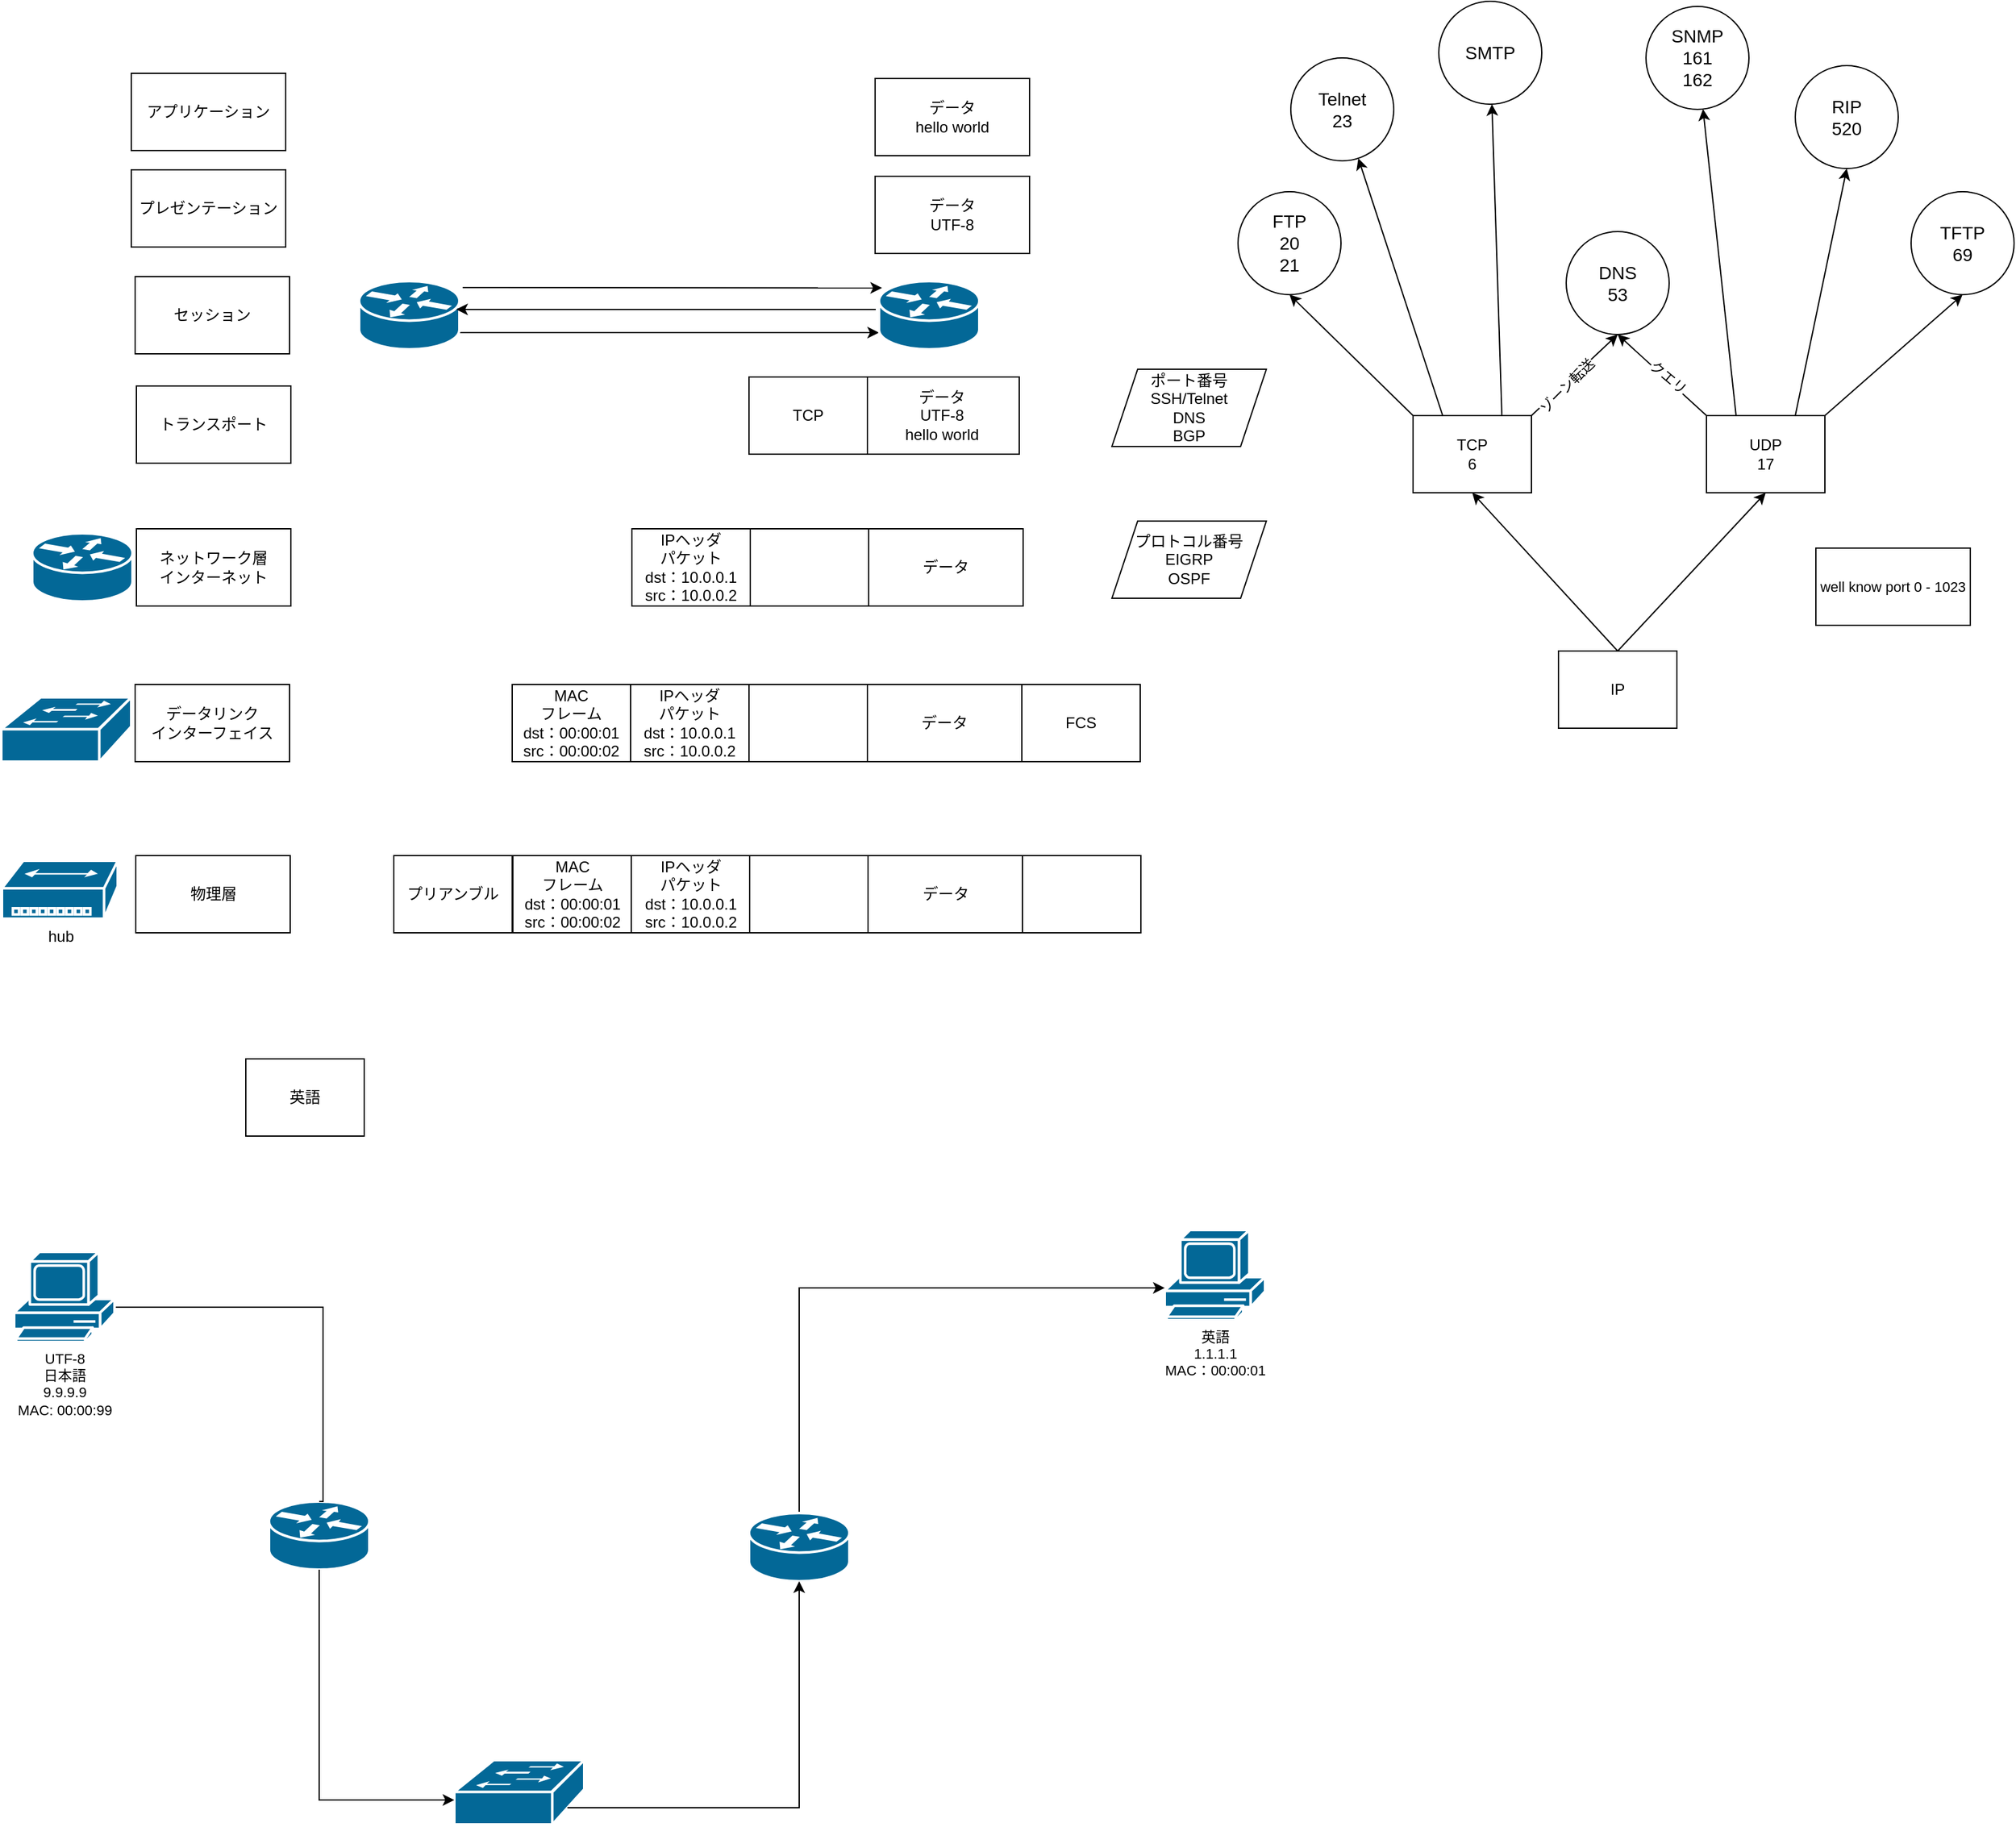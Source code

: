 <mxfile version="24.7.6">
  <diagram name="ページ1" id="XLSD_A1IlEpXkG6lMPJ8">
    <mxGraphModel dx="2607" dy="2511" grid="0" gridSize="10" guides="1" tooltips="1" connect="1" arrows="1" fold="1" page="1" pageScale="1" pageWidth="827" pageHeight="1169" math="0" shadow="0">
      <root>
        <mxCell id="0" />
        <mxCell id="1" parent="0" />
        <mxCell id="hLAmCvZ6dHxx3_NF8wXx-1" value="データ&lt;div&gt;hello world&lt;/div&gt;" style="whiteSpace=wrap;html=1;" parent="1" vertex="1">
          <mxGeometry x="696" y="54" width="120" height="60" as="geometry" />
        </mxCell>
        <mxCell id="hLAmCvZ6dHxx3_NF8wXx-2" value="データ&lt;div&gt;UTF-8&lt;br&gt;&lt;div&gt;hello world&lt;/div&gt;&lt;/div&gt;" style="whiteSpace=wrap;html=1;" parent="1" vertex="1">
          <mxGeometry x="688" y="286" width="120" height="60" as="geometry" />
        </mxCell>
        <mxCell id="hLAmCvZ6dHxx3_NF8wXx-3" value="TCP" style="whiteSpace=wrap;html=1;" parent="1" vertex="1">
          <mxGeometry x="598" y="286" width="92" height="60" as="geometry" />
        </mxCell>
        <mxCell id="hLAmCvZ6dHxx3_NF8wXx-4" value="" style="whiteSpace=wrap;html=1;" parent="1" vertex="1">
          <mxGeometry x="599" y="404" width="92" height="60" as="geometry" />
        </mxCell>
        <mxCell id="hLAmCvZ6dHxx3_NF8wXx-5" value="データ" style="whiteSpace=wrap;html=1;" parent="1" vertex="1">
          <mxGeometry x="691" y="404" width="120" height="60" as="geometry" />
        </mxCell>
        <mxCell id="hLAmCvZ6dHxx3_NF8wXx-6" value="IPヘッダ&lt;br&gt;パケット&lt;div&gt;&lt;span style=&quot;background-color: initial;&quot;&gt;dst：10.0.0.1&lt;/span&gt;&lt;div&gt;src：10.0.0.2&lt;/div&gt;&lt;/div&gt;" style="whiteSpace=wrap;html=1;" parent="1" vertex="1">
          <mxGeometry x="507" y="404" width="92" height="60" as="geometry" />
        </mxCell>
        <mxCell id="hLAmCvZ6dHxx3_NF8wXx-7" value="データ" style="whiteSpace=wrap;html=1;" parent="1" vertex="1">
          <mxGeometry x="690" y="525" width="120" height="60" as="geometry" />
        </mxCell>
        <mxCell id="hLAmCvZ6dHxx3_NF8wXx-8" value="" style="whiteSpace=wrap;html=1;" parent="1" vertex="1">
          <mxGeometry x="598" y="525" width="92" height="60" as="geometry" />
        </mxCell>
        <mxCell id="hLAmCvZ6dHxx3_NF8wXx-9" value="IPヘッダ&lt;br&gt;パケット&lt;div&gt;&lt;span style=&quot;background-color: initial;&quot;&gt;dst：10.0.0.1&lt;/span&gt;&lt;div&gt;src：10.0.0.2&lt;/div&gt;&lt;/div&gt;" style="whiteSpace=wrap;html=1;" parent="1" vertex="1">
          <mxGeometry x="506" y="525" width="92" height="60" as="geometry" />
        </mxCell>
        <mxCell id="hLAmCvZ6dHxx3_NF8wXx-10" value="FCS" style="whiteSpace=wrap;html=1;" parent="1" vertex="1">
          <mxGeometry x="810" y="525" width="92" height="60" as="geometry" />
        </mxCell>
        <mxCell id="hLAmCvZ6dHxx3_NF8wXx-11" value="アプリケーション" style="whiteSpace=wrap;html=1;" parent="1" vertex="1">
          <mxGeometry x="118" y="50" width="120" height="60" as="geometry" />
        </mxCell>
        <mxCell id="hLAmCvZ6dHxx3_NF8wXx-12" value="トランスポート" style="whiteSpace=wrap;html=1;" parent="1" vertex="1">
          <mxGeometry x="122" y="293" width="120" height="60" as="geometry" />
        </mxCell>
        <mxCell id="hLAmCvZ6dHxx3_NF8wXx-13" value="ネットワーク層&lt;br&gt;インターネット" style="whiteSpace=wrap;html=1;" parent="1" vertex="1">
          <mxGeometry x="122" y="404" width="120" height="60" as="geometry" />
        </mxCell>
        <mxCell id="hLAmCvZ6dHxx3_NF8wXx-14" value="データリンク&lt;br&gt;インターフェイス" style="whiteSpace=wrap;html=1;" parent="1" vertex="1">
          <mxGeometry x="121" y="525" width="120" height="60" as="geometry" />
        </mxCell>
        <mxCell id="hLAmCvZ6dHxx3_NF8wXx-17" value="" style="shape=mxgraph.cisco.routers.router;sketch=0;html=1;pointerEvents=1;dashed=0;fillColor=#036897;strokeColor=#ffffff;strokeWidth=2;verticalLabelPosition=bottom;verticalAlign=top;align=center;outlineConnect=0;fontFamily=Helvetica;fontSize=11;fontColor=default;" parent="1" vertex="1">
          <mxGeometry x="41" y="407.5" width="78" height="53" as="geometry" />
        </mxCell>
        <mxCell id="hLAmCvZ6dHxx3_NF8wXx-18" value="" style="shape=mxgraph.cisco.switches.workgroup_switch;sketch=0;html=1;pointerEvents=1;dashed=0;fillColor=#036897;strokeColor=#ffffff;strokeWidth=2;verticalLabelPosition=bottom;verticalAlign=top;align=center;outlineConnect=0;fontFamily=Helvetica;fontSize=11;fontColor=default;" parent="1" vertex="1">
          <mxGeometry x="17" y="535" width="101" height="50" as="geometry" />
        </mxCell>
        <mxCell id="hLAmCvZ6dHxx3_NF8wXx-19" value="MAC&lt;br&gt;フレーム&lt;div&gt;dst：00:00:01&lt;/div&gt;&lt;div&gt;src：00:00:02&lt;/div&gt;" style="whiteSpace=wrap;html=1;" parent="1" vertex="1">
          <mxGeometry x="414" y="525" width="92" height="60" as="geometry" />
        </mxCell>
        <mxCell id="hLAmCvZ6dHxx3_NF8wXx-23" value="" style="whiteSpace=wrap;html=1;" parent="1" vertex="1">
          <mxGeometry x="810.5" y="658" width="92" height="60" as="geometry" />
        </mxCell>
        <mxCell id="hLAmCvZ6dHxx3_NF8wXx-24" value="物理層" style="whiteSpace=wrap;html=1;" parent="1" vertex="1">
          <mxGeometry x="121.5" y="658" width="120" height="60" as="geometry" />
        </mxCell>
        <mxCell id="hLAmCvZ6dHxx3_NF8wXx-26" value="MAC&lt;br&gt;フレーム&lt;div&gt;dst：00:00:01&lt;/div&gt;&lt;div&gt;src：00:00:02&lt;/div&gt;" style="whiteSpace=wrap;html=1;" parent="1" vertex="1">
          <mxGeometry x="414.5" y="658" width="92" height="60" as="geometry" />
        </mxCell>
        <mxCell id="hLAmCvZ6dHxx3_NF8wXx-27" value="データ" style="whiteSpace=wrap;html=1;" parent="1" vertex="1">
          <mxGeometry x="690.5" y="658" width="120" height="60" as="geometry" />
        </mxCell>
        <mxCell id="hLAmCvZ6dHxx3_NF8wXx-28" value="" style="whiteSpace=wrap;html=1;" parent="1" vertex="1">
          <mxGeometry x="598.5" y="658" width="92" height="60" as="geometry" />
        </mxCell>
        <mxCell id="hLAmCvZ6dHxx3_NF8wXx-29" value="IPヘッダ&lt;br&gt;パケット&lt;div&gt;&lt;span style=&quot;background-color: initial;&quot;&gt;dst：10.0.0.1&lt;/span&gt;&lt;div&gt;src：10.0.0.2&lt;/div&gt;&lt;/div&gt;" style="whiteSpace=wrap;html=1;" parent="1" vertex="1">
          <mxGeometry x="506.5" y="658" width="92" height="60" as="geometry" />
        </mxCell>
        <mxCell id="hLAmCvZ6dHxx3_NF8wXx-30" value="プリアンブル" style="whiteSpace=wrap;html=1;" parent="1" vertex="1">
          <mxGeometry x="322" y="658" width="92" height="60" as="geometry" />
        </mxCell>
        <mxCell id="hLAmCvZ6dHxx3_NF8wXx-31" value="hub" style="shape=mxgraph.cisco.hubs_and_gateways.small_hub;sketch=0;html=1;pointerEvents=1;dashed=0;fillColor=#036897;strokeColor=#ffffff;strokeWidth=2;verticalLabelPosition=bottom;verticalAlign=top;align=center;outlineConnect=0;" parent="1" vertex="1">
          <mxGeometry x="17.5" y="662" width="90" height="45" as="geometry" />
        </mxCell>
        <mxCell id="hLAmCvZ6dHxx3_NF8wXx-32" value="プロトコル番号&lt;br&gt;EIGRP&lt;br&gt;OSPF" style="shape=parallelogram;perimeter=parallelogramPerimeter;whiteSpace=wrap;html=1;fixedSize=1;" parent="1" vertex="1">
          <mxGeometry x="880" y="398" width="120" height="60" as="geometry" />
        </mxCell>
        <mxCell id="hLAmCvZ6dHxx3_NF8wXx-33" value="ポート番号&lt;br&gt;SSH/Telnet&lt;br&gt;DNS&lt;br&gt;BGP" style="shape=parallelogram;perimeter=parallelogramPerimeter;whiteSpace=wrap;html=1;fixedSize=1;" parent="1" vertex="1">
          <mxGeometry x="880" y="280" width="120" height="60" as="geometry" />
        </mxCell>
        <mxCell id="hLAmCvZ6dHxx3_NF8wXx-38" style="rounded=0;orthogonalLoop=1;jettySize=auto;html=1;exitX=0.5;exitY=0;exitDx=0;exitDy=0;entryX=0.5;entryY=1;entryDx=0;entryDy=0;" parent="1" source="hLAmCvZ6dHxx3_NF8wXx-34" target="hLAmCvZ6dHxx3_NF8wXx-35" edge="1">
          <mxGeometry relative="1" as="geometry" />
        </mxCell>
        <mxCell id="hLAmCvZ6dHxx3_NF8wXx-39" style="rounded=0;orthogonalLoop=1;jettySize=auto;html=1;exitX=0.5;exitY=0;exitDx=0;exitDy=0;entryX=0.5;entryY=1;entryDx=0;entryDy=0;" parent="1" source="hLAmCvZ6dHxx3_NF8wXx-34" target="hLAmCvZ6dHxx3_NF8wXx-37" edge="1">
          <mxGeometry relative="1" as="geometry" />
        </mxCell>
        <mxCell id="hLAmCvZ6dHxx3_NF8wXx-34" value="IP" style="whiteSpace=wrap;html=1;" parent="1" vertex="1">
          <mxGeometry x="1227" y="499" width="92" height="60" as="geometry" />
        </mxCell>
        <mxCell id="hLAmCvZ6dHxx3_NF8wXx-42" style="edgeStyle=none;shape=connector;rounded=0;orthogonalLoop=1;jettySize=auto;html=1;exitX=0;exitY=0;exitDx=0;exitDy=0;entryX=0.5;entryY=1;entryDx=0;entryDy=0;labelBackgroundColor=default;strokeColor=default;fontFamily=Helvetica;fontSize=11;fontColor=default;endArrow=classic;" parent="1" source="hLAmCvZ6dHxx3_NF8wXx-35" target="hLAmCvZ6dHxx3_NF8wXx-40" edge="1">
          <mxGeometry relative="1" as="geometry" />
        </mxCell>
        <mxCell id="hLAmCvZ6dHxx3_NF8wXx-51" style="edgeStyle=none;shape=connector;rounded=0;orthogonalLoop=1;jettySize=auto;html=1;exitX=1;exitY=0;exitDx=0;exitDy=0;entryX=0.5;entryY=1;entryDx=0;entryDy=0;labelBackgroundColor=default;strokeColor=default;fontFamily=Helvetica;fontSize=11;fontColor=default;endArrow=classic;" parent="1" source="hLAmCvZ6dHxx3_NF8wXx-35" target="hLAmCvZ6dHxx3_NF8wXx-48" edge="1">
          <mxGeometry relative="1" as="geometry" />
        </mxCell>
        <mxCell id="hLAmCvZ6dHxx3_NF8wXx-58" value="ゾーン転送" style="edgeLabel;html=1;align=center;verticalAlign=middle;resizable=0;points=[];fontSize=11;fontFamily=Helvetica;fontColor=default;rotation=315;" parent="hLAmCvZ6dHxx3_NF8wXx-51" vertex="1" connectable="0">
          <mxGeometry x="-0.422" y="-1" relative="1" as="geometry">
            <mxPoint x="7" y="-6" as="offset" />
          </mxGeometry>
        </mxCell>
        <mxCell id="hLAmCvZ6dHxx3_NF8wXx-59" style="edgeStyle=none;shape=connector;rounded=0;orthogonalLoop=1;jettySize=auto;html=1;exitX=0.75;exitY=0;exitDx=0;exitDy=0;labelBackgroundColor=default;strokeColor=default;fontFamily=Helvetica;fontSize=11;fontColor=default;endArrow=classic;" parent="1" source="hLAmCvZ6dHxx3_NF8wXx-35" target="hLAmCvZ6dHxx3_NF8wXx-50" edge="1">
          <mxGeometry relative="1" as="geometry" />
        </mxCell>
        <mxCell id="hLAmCvZ6dHxx3_NF8wXx-60" style="edgeStyle=none;shape=connector;rounded=0;orthogonalLoop=1;jettySize=auto;html=1;exitX=0.25;exitY=0;exitDx=0;exitDy=0;labelBackgroundColor=default;strokeColor=default;fontFamily=Helvetica;fontSize=11;fontColor=default;endArrow=classic;" parent="1" source="hLAmCvZ6dHxx3_NF8wXx-35" target="hLAmCvZ6dHxx3_NF8wXx-49" edge="1">
          <mxGeometry relative="1" as="geometry" />
        </mxCell>
        <mxCell id="hLAmCvZ6dHxx3_NF8wXx-35" value="TCP&lt;br&gt;6" style="whiteSpace=wrap;html=1;" parent="1" vertex="1">
          <mxGeometry x="1114" y="316" width="92" height="60" as="geometry" />
        </mxCell>
        <mxCell id="hLAmCvZ6dHxx3_NF8wXx-44" style="edgeStyle=none;shape=connector;rounded=0;orthogonalLoop=1;jettySize=auto;html=1;exitX=1;exitY=0;exitDx=0;exitDy=0;entryX=0.5;entryY=1;entryDx=0;entryDy=0;labelBackgroundColor=default;strokeColor=default;fontFamily=Helvetica;fontSize=11;fontColor=default;endArrow=classic;" parent="1" source="hLAmCvZ6dHxx3_NF8wXx-37" target="hLAmCvZ6dHxx3_NF8wXx-41" edge="1">
          <mxGeometry relative="1" as="geometry" />
        </mxCell>
        <mxCell id="hLAmCvZ6dHxx3_NF8wXx-54" style="edgeStyle=none;shape=connector;rounded=0;orthogonalLoop=1;jettySize=auto;html=1;exitX=0;exitY=0;exitDx=0;exitDy=0;entryX=0.5;entryY=1;entryDx=0;entryDy=0;labelBackgroundColor=default;strokeColor=default;fontFamily=Helvetica;fontSize=11;fontColor=default;endArrow=classic;" parent="1" source="hLAmCvZ6dHxx3_NF8wXx-37" target="hLAmCvZ6dHxx3_NF8wXx-48" edge="1">
          <mxGeometry relative="1" as="geometry" />
        </mxCell>
        <mxCell id="hLAmCvZ6dHxx3_NF8wXx-57" value="クエリ" style="edgeLabel;html=1;align=center;verticalAlign=middle;resizable=0;points=[];fontSize=11;fontFamily=Helvetica;fontColor=default;spacing=0;rotation=40;" parent="hLAmCvZ6dHxx3_NF8wXx-54" vertex="1" connectable="0">
          <mxGeometry x="-0.095" y="-2" relative="1" as="geometry">
            <mxPoint as="offset" />
          </mxGeometry>
        </mxCell>
        <mxCell id="hLAmCvZ6dHxx3_NF8wXx-55" style="edgeStyle=none;shape=connector;rounded=0;orthogonalLoop=1;jettySize=auto;html=1;exitX=0.75;exitY=0;exitDx=0;exitDy=0;entryX=0.5;entryY=1;entryDx=0;entryDy=0;labelBackgroundColor=default;strokeColor=default;fontFamily=Helvetica;fontSize=11;fontColor=default;endArrow=classic;" parent="1" source="hLAmCvZ6dHxx3_NF8wXx-37" target="hLAmCvZ6dHxx3_NF8wXx-47" edge="1">
          <mxGeometry relative="1" as="geometry" />
        </mxCell>
        <mxCell id="hLAmCvZ6dHxx3_NF8wXx-56" style="edgeStyle=none;shape=connector;rounded=0;orthogonalLoop=1;jettySize=auto;html=1;exitX=0.25;exitY=0;exitDx=0;exitDy=0;labelBackgroundColor=default;strokeColor=default;fontFamily=Helvetica;fontSize=11;fontColor=default;endArrow=classic;" parent="1" source="hLAmCvZ6dHxx3_NF8wXx-37" target="hLAmCvZ6dHxx3_NF8wXx-46" edge="1">
          <mxGeometry relative="1" as="geometry" />
        </mxCell>
        <mxCell id="hLAmCvZ6dHxx3_NF8wXx-37" value="UDP&lt;br&gt;17" style="whiteSpace=wrap;html=1;" parent="1" vertex="1">
          <mxGeometry x="1342" y="316" width="92" height="60" as="geometry" />
        </mxCell>
        <mxCell id="hLAmCvZ6dHxx3_NF8wXx-40" value="FTP&lt;br&gt;20&lt;br&gt;21" style="ellipse;whiteSpace=wrap;html=1;fontFamily=Helvetica;fontSize=14;fontColor=default;" parent="1" vertex="1">
          <mxGeometry x="978" y="142" width="80" height="80" as="geometry" />
        </mxCell>
        <mxCell id="hLAmCvZ6dHxx3_NF8wXx-41" value="TFTP&lt;br&gt;69" style="ellipse;whiteSpace=wrap;html=1;fontFamily=Helvetica;fontSize=14;fontColor=default;" parent="1" vertex="1">
          <mxGeometry x="1501" y="142" width="80" height="80" as="geometry" />
        </mxCell>
        <mxCell id="hLAmCvZ6dHxx3_NF8wXx-46" value="SNMP&lt;br&gt;161&lt;br&gt;162" style="ellipse;whiteSpace=wrap;html=1;fontFamily=Helvetica;fontSize=14;fontColor=default;" parent="1" vertex="1">
          <mxGeometry x="1295" y="-2" width="80" height="80" as="geometry" />
        </mxCell>
        <mxCell id="hLAmCvZ6dHxx3_NF8wXx-47" value="RIP&lt;br&gt;520" style="ellipse;whiteSpace=wrap;html=1;fontFamily=Helvetica;fontSize=14;fontColor=default;" parent="1" vertex="1">
          <mxGeometry x="1411" y="44" width="80" height="80" as="geometry" />
        </mxCell>
        <mxCell id="hLAmCvZ6dHxx3_NF8wXx-48" value="DNS&lt;br&gt;53" style="ellipse;whiteSpace=wrap;html=1;fontFamily=Helvetica;fontSize=14;fontColor=default;" parent="1" vertex="1">
          <mxGeometry x="1233" y="173" width="80" height="80" as="geometry" />
        </mxCell>
        <mxCell id="hLAmCvZ6dHxx3_NF8wXx-49" value="Telnet&lt;br&gt;23" style="ellipse;whiteSpace=wrap;html=1;fontFamily=Helvetica;fontSize=14;fontColor=default;" parent="1" vertex="1">
          <mxGeometry x="1019" y="38" width="80" height="80" as="geometry" />
        </mxCell>
        <mxCell id="hLAmCvZ6dHxx3_NF8wXx-50" value="SMTP" style="ellipse;whiteSpace=wrap;html=1;fontFamily=Helvetica;fontSize=14;fontColor=default;" parent="1" vertex="1">
          <mxGeometry x="1134" y="-6" width="80" height="80" as="geometry" />
        </mxCell>
        <mxCell id="hLAmCvZ6dHxx3_NF8wXx-61" value="well know port 0 - 1023&lt;br&gt;" style="whiteSpace=wrap;html=1;fontFamily=Helvetica;fontSize=11;fontColor=default;" parent="1" vertex="1">
          <mxGeometry x="1427" y="419" width="120" height="60" as="geometry" />
        </mxCell>
        <mxCell id="WZR2SclhA5p-Y-7qZfTf-1" value="プレゼンテーション" style="whiteSpace=wrap;html=1;" parent="1" vertex="1">
          <mxGeometry x="118" y="125" width="120" height="60" as="geometry" />
        </mxCell>
        <mxCell id="WZR2SclhA5p-Y-7qZfTf-2" value="セッション" style="whiteSpace=wrap;html=1;" parent="1" vertex="1">
          <mxGeometry x="121" y="208" width="120" height="60" as="geometry" />
        </mxCell>
        <mxCell id="WZR2SclhA5p-Y-7qZfTf-3" value="" style="shape=mxgraph.cisco.routers.router;sketch=0;html=1;pointerEvents=1;dashed=0;fillColor=#036897;strokeColor=#ffffff;strokeWidth=2;verticalLabelPosition=bottom;verticalAlign=top;align=center;outlineConnect=0;fontFamily=Helvetica;fontSize=11;fontColor=default;" parent="1" vertex="1">
          <mxGeometry x="225" y="1160" width="78" height="53" as="geometry" />
        </mxCell>
        <mxCell id="WZR2SclhA5p-Y-7qZfTf-14" style="edgeStyle=orthogonalEdgeStyle;rounded=0;orthogonalLoop=1;jettySize=auto;html=1;exitX=0.5;exitY=0;exitDx=0;exitDy=0;exitPerimeter=0;strokeColor=default;align=center;verticalAlign=middle;fontFamily=Helvetica;fontSize=11;fontColor=default;labelBackgroundColor=default;endArrow=classic;" parent="1" source="WZR2SclhA5p-Y-7qZfTf-4" target="WZR2SclhA5p-Y-7qZfTf-8" edge="1">
          <mxGeometry relative="1" as="geometry">
            <Array as="points">
              <mxPoint x="637" y="994" />
            </Array>
          </mxGeometry>
        </mxCell>
        <mxCell id="WZR2SclhA5p-Y-7qZfTf-4" value="" style="shape=mxgraph.cisco.routers.router;sketch=0;html=1;pointerEvents=1;dashed=0;fillColor=#036897;strokeColor=#ffffff;strokeWidth=2;verticalLabelPosition=bottom;verticalAlign=top;align=center;outlineConnect=0;fontFamily=Helvetica;fontSize=11;fontColor=default;" parent="1" vertex="1">
          <mxGeometry x="598" y="1169" width="78" height="53" as="geometry" />
        </mxCell>
        <mxCell id="WZR2SclhA5p-Y-7qZfTf-7" style="edgeStyle=orthogonalEdgeStyle;rounded=0;orthogonalLoop=1;jettySize=auto;html=1;exitX=0.5;exitY=0;exitDx=0;exitDy=0;exitPerimeter=0;strokeColor=default;align=center;verticalAlign=middle;fontFamily=Helvetica;fontSize=11;fontColor=default;labelBackgroundColor=default;endArrow=none;endFill=0;entryX=0.5;entryY=0;entryDx=0;entryDy=0;entryPerimeter=0;" parent="1" source="WZR2SclhA5p-Y-7qZfTf-6" target="WZR2SclhA5p-Y-7qZfTf-3" edge="1">
          <mxGeometry relative="1" as="geometry">
            <Array as="points">
              <mxPoint x="67" y="966" />
              <mxPoint x="67" y="1009" />
              <mxPoint x="267" y="1009" />
              <mxPoint x="267" y="1160" />
            </Array>
            <mxPoint x="310" y="1098" as="targetPoint" />
          </mxGeometry>
        </mxCell>
        <mxCell id="WZR2SclhA5p-Y-7qZfTf-6" value="UTF-8&lt;div&gt;日本語&lt;/div&gt;&lt;div&gt;9.9.9.9&lt;br&gt;MAC: 00:00:99&lt;/div&gt;" style="shape=mxgraph.cisco.computers_and_peripherals.pc;sketch=0;html=1;pointerEvents=1;dashed=0;fillColor=#036897;strokeColor=#ffffff;strokeWidth=2;verticalLabelPosition=bottom;verticalAlign=top;align=center;outlineConnect=0;fontFamily=Helvetica;fontSize=11;fontColor=default;" parent="1" vertex="1">
          <mxGeometry x="27" y="966" width="78" height="70" as="geometry" />
        </mxCell>
        <mxCell id="WZR2SclhA5p-Y-7qZfTf-8" value="英語&lt;div&gt;1.1.1.1&lt;/div&gt;&lt;div&gt;MAC：00:00:01&lt;/div&gt;" style="shape=mxgraph.cisco.computers_and_peripherals.pc;sketch=0;html=1;pointerEvents=1;dashed=0;fillColor=#036897;strokeColor=#ffffff;strokeWidth=2;verticalLabelPosition=bottom;verticalAlign=top;align=center;outlineConnect=0;fontFamily=Helvetica;fontSize=11;fontColor=default;" parent="1" vertex="1">
          <mxGeometry x="921" y="949" width="78" height="70" as="geometry" />
        </mxCell>
        <mxCell id="WZR2SclhA5p-Y-7qZfTf-11" value="" style="shape=mxgraph.cisco.switches.workgroup_switch;sketch=0;html=1;pointerEvents=1;dashed=0;fillColor=#036897;strokeColor=#ffffff;strokeWidth=2;verticalLabelPosition=bottom;verticalAlign=top;align=center;outlineConnect=0;fontFamily=Helvetica;fontSize=11;fontColor=default;" parent="1" vertex="1">
          <mxGeometry x="369" y="1361" width="101" height="50" as="geometry" />
        </mxCell>
        <mxCell id="WZR2SclhA5p-Y-7qZfTf-12" style="edgeStyle=orthogonalEdgeStyle;rounded=0;orthogonalLoop=1;jettySize=auto;html=1;exitX=0.5;exitY=1;exitDx=0;exitDy=0;exitPerimeter=0;strokeColor=default;align=center;verticalAlign=middle;fontFamily=Helvetica;fontSize=11;fontColor=default;labelBackgroundColor=default;endArrow=classic;" parent="1" source="WZR2SclhA5p-Y-7qZfTf-3" target="WZR2SclhA5p-Y-7qZfTf-11" edge="1">
          <mxGeometry relative="1" as="geometry">
            <mxPoint x="285" y="1402" as="targetPoint" />
            <Array as="points">
              <mxPoint x="264" y="1392" />
            </Array>
          </mxGeometry>
        </mxCell>
        <mxCell id="WZR2SclhA5p-Y-7qZfTf-15" value="データ&lt;div&gt;UTF-8&lt;/div&gt;" style="whiteSpace=wrap;html=1;" parent="1" vertex="1">
          <mxGeometry x="696" y="130" width="120" height="60" as="geometry" />
        </mxCell>
        <mxCell id="WZR2SclhA5p-Y-7qZfTf-16" value="英語" style="whiteSpace=wrap;html=1;" parent="1" vertex="1">
          <mxGeometry x="207" y="816" width="92" height="60" as="geometry" />
        </mxCell>
        <mxCell id="WZR2SclhA5p-Y-7qZfTf-23" style="rounded=0;orthogonalLoop=1;jettySize=auto;html=1;exitX=1;exitY=0.5;exitDx=0;exitDy=0;exitPerimeter=0;strokeColor=default;align=center;verticalAlign=middle;fontFamily=Helvetica;fontSize=11;fontColor=default;labelBackgroundColor=default;endArrow=classic;" parent="1" edge="1">
          <mxGeometry relative="1" as="geometry">
            <mxPoint x="373" y="251.5" as="sourcePoint" />
            <mxPoint x="699" y="251.5" as="targetPoint" />
          </mxGeometry>
        </mxCell>
        <mxCell id="WZR2SclhA5p-Y-7qZfTf-21" value="" style="shape=mxgraph.cisco.routers.router;sketch=0;html=1;pointerEvents=1;dashed=0;fillColor=#036897;strokeColor=#ffffff;strokeWidth=2;verticalLabelPosition=bottom;verticalAlign=top;align=center;outlineConnect=0;fontFamily=Helvetica;fontSize=11;fontColor=default;" parent="1" vertex="1">
          <mxGeometry x="295" y="211.5" width="78" height="53" as="geometry" />
        </mxCell>
        <mxCell id="WZR2SclhA5p-Y-7qZfTf-22" value="" style="shape=mxgraph.cisco.routers.router;sketch=0;html=1;pointerEvents=1;dashed=0;fillColor=#036897;strokeColor=#ffffff;strokeWidth=2;verticalLabelPosition=bottom;verticalAlign=top;align=center;outlineConnect=0;fontFamily=Helvetica;fontSize=11;fontColor=default;" parent="1" vertex="1">
          <mxGeometry x="699" y="211.5" width="78" height="53" as="geometry" />
        </mxCell>
        <mxCell id="WZR2SclhA5p-Y-7qZfTf-24" style="rounded=0;orthogonalLoop=1;jettySize=auto;html=1;entryX=1;entryY=0.5;entryDx=0;entryDy=0;entryPerimeter=0;strokeColor=default;align=center;verticalAlign=middle;fontFamily=Helvetica;fontSize=11;fontColor=default;labelBackgroundColor=default;endArrow=classic;" parent="1" edge="1">
          <mxGeometry relative="1" as="geometry">
            <mxPoint x="696.5" y="233.5" as="sourcePoint" />
            <mxPoint x="370.5" y="233.5" as="targetPoint" />
          </mxGeometry>
        </mxCell>
        <mxCell id="WZR2SclhA5p-Y-7qZfTf-25" style="rounded=0;orthogonalLoop=1;jettySize=auto;html=1;entryX=0.12;entryY=0.1;entryDx=0;entryDy=0;entryPerimeter=0;strokeColor=default;align=center;verticalAlign=middle;fontFamily=Helvetica;fontSize=11;fontColor=default;labelBackgroundColor=default;endArrow=classic;" parent="1" edge="1">
          <mxGeometry relative="1" as="geometry">
            <mxPoint x="375.5" y="216.5" as="sourcePoint" />
            <mxPoint x="701.36" y="216.8" as="targetPoint" />
          </mxGeometry>
        </mxCell>
        <mxCell id="WZR2SclhA5p-Y-7qZfTf-47" style="edgeStyle=orthogonalEdgeStyle;rounded=0;orthogonalLoop=1;jettySize=auto;html=1;exitX=0.87;exitY=0.74;exitDx=0;exitDy=0;exitPerimeter=0;entryX=0.5;entryY=1;entryDx=0;entryDy=0;entryPerimeter=0;strokeColor=default;align=center;verticalAlign=middle;fontFamily=Helvetica;fontSize=11;fontColor=default;labelBackgroundColor=default;endArrow=classic;" parent="1" source="WZR2SclhA5p-Y-7qZfTf-11" target="WZR2SclhA5p-Y-7qZfTf-4" edge="1">
          <mxGeometry relative="1" as="geometry" />
        </mxCell>
      </root>
    </mxGraphModel>
  </diagram>
</mxfile>
